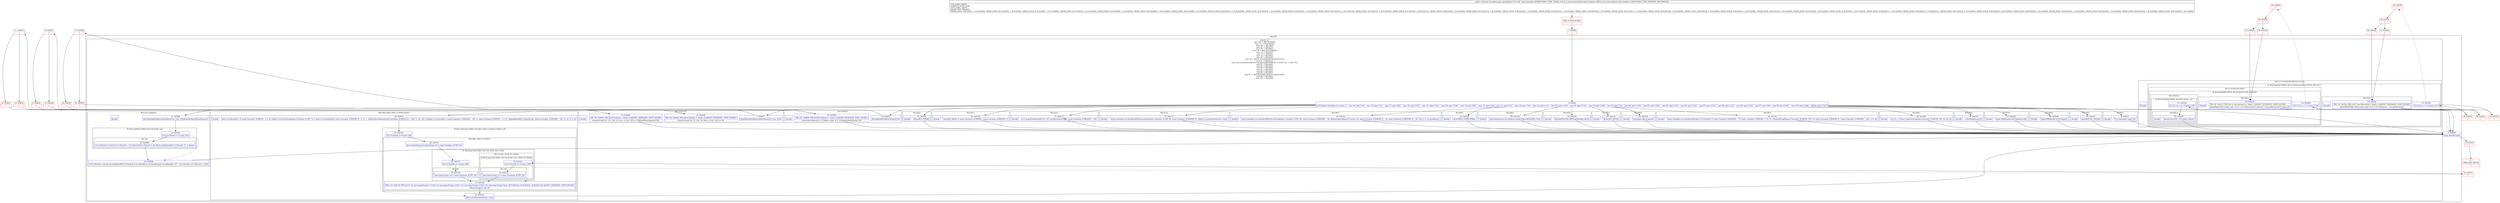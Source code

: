 digraph "CFG formain.GameRun.paint_gameRun(Ljavax\/microedition\/lcdui\/Graphics;)V" {
subgraph cluster_Region_59154185 {
label = "R(2:2|3)";
node [shape=record,color=blue];
subgraph cluster_SwitchRegion_200800385 {
label = "Switch: 22
 case -50 -> R(4:7|10|13|1)
 case -31 -> R(3:16|19|1)
 case -30 -> R(2:39|1)
 case -21 -> R(2:67|1)
 case -20 -> R(2:66|1)
 case -19 -> R(4:21|(1:23)|24|1)
 case -15 -> R(2:25|1)
 case -10 -> R(2:6|1)
 case 18 -> R(2:43|1)
 case 25 -> R(2:42|1)
 case 35 -> R(2:(1:(1:(2:62|1))(2:58|1))(2:51|1)|1)
 case 51 -> R(2:41|1)
 case com.uc.paymentsdk.util.Constants.JIFENGQUAN_G_RATIO :int -> R(2:37|1)
 case 61 -> R(2:36|1)
 case 65 -> R(2:63|1)
 case 66 -> R(2:64|1)
 case 67 -> R(2:45|1)
 case 68 -> R(2:44|1)
 case 69 -> R(2:65|1)
 case 97 -> R(4:26|(3:28|(1:30)(1:(1:34))|31)|35|1)
 case 98 -> R(2:38|1)
 case 100 -> R(2:40|1)";
node [shape=record,color=blue];
Node_2 [shape=record,label="{2\:\ 0x000a|lswitch(main.GameRun.run_state) \{l    case \-50: goto L75;l    case \-32: goto L72;l    case \-31: goto L84;l    case \-30: goto L107;l    case \-21: goto L135;l    case \-20: goto L134;l    case \-19: goto L89;l    case \-15: goto L93;l    case \-11: goto L72;l    case \-10: goto L74;l    case 18: goto L111;l    case 25: goto L110;l    case 35: goto L114;l    case 51: goto L109;l    case 52: goto L72;l    case 60: goto L105;l    case 61: goto L104;l    case 65: goto L131;l    case 66: goto L132;l    case 67: goto L113;l    case 68: goto L112;l    case 69: goto L133;l    case 97: goto L94;l    case 98: goto L106;l    case 100: goto L108;l    default: goto L72;l\}l}"];
subgraph cluster_Region_508270486 {
label = "R(4:7|10|13|1)";
node [shape=record,color=blue];
Node_7 [shape=record,label="{7\:\ 0x0017|ldrawBattleBG()ldrawSelectMenu(r14, true, 252)l}"];
Node_10 [shape=record,label="{10\:\ 0x0030|PHI: r6l  0x0030: PHI (r6v4 boolean) =  binds: [] A[DONT_GENERATE, DONT_INLINE]\l|ldrawSrcLine(r14, 15, 124, 10, false, r13.src_c[2] == 0)l}"];
Node_13 [shape=record,label="{13\:\ 0x0045|PHI: r6l  0x0045: PHI (r6v6 boolean) =  binds: [] A[DONT_GENERATE, DONT_INLINE]\l|ldrawSrcLine(r14, 131, 124, 10, true, r13.src_c[3] == 0)ldrawPlayerAppear(r14)l}"];
Node_InsnContainer_1505748810 [shape=record,label="{|lbreakl}"];
}
subgraph cluster_Region_1853248931 {
label = "R(3:16|19|1)";
node [shape=record,color=blue];
Node_16 [shape=record,label="{16\:\ 0x0054|ldrawBattleBG()ldrawPlayer(r14)l}"];
Node_19 [shape=record,label="{19\:\ 0x0060|PHI: r0l  0x0060: PHI (r0v64 boolean) =  binds: [] A[DONT_GENERATE, DONT_INLINE]\l|ldrawSelectMenu(r14, r13.battle_state != 2, 252)lpaintBattleState(r14)l}"];
Node_InsnContainer_1525783324 [shape=record,label="{|lbreakl}"];
}
subgraph cluster_Region_407130355 {
label = "R(2:39|1)";
node [shape=record,color=blue];
Node_39 [shape=record,label="{39\:\ 0x01b3|ldrawDarkScreen()l}"];
Node_InsnContainer_1055355142 [shape=record,label="{|lbreakl}"];
}
subgraph cluster_Region_1658908724 {
label = "R(2:67|1)";
node [shape=record,color=blue];
Node_67 [shape=record,label="{67\:\ 0x024f|lmain.SMSSender.i(r13).paintLevel()l}"];
Node_InsnContainer_882880015 [shape=record,label="{|lbreakl}"];
}
subgraph cluster_Region_249996199 {
label = "R(2:66|1)";
node [shape=record,color=blue];
Node_66 [shape=record,label="{66\:\ 0x0246|lmain.SMSSender.i(r13).paint()l}"];
Node_InsnContainer_185375804 [shape=record,label="{|lbreakl}"];
}
subgraph cluster_Region_1846062137 {
label = "R(4:21|(1:23)|24|1)";
node [shape=record,color=blue];
Node_21 [shape=record,label="{21\:\ 0x006b|ldrawBattleBG()ldrawSelectMenu(r14, true, 252)ldrawMyMon()ldrawEnemy()l}"];
subgraph cluster_IfRegion_657365025 {
label = "IF [B:22:0x007e] THEN: R(1:23) ELSE: null";
node [shape=record,color=blue];
Node_22 [shape=record,label="{22\:\ 0x007e|lif (r13.cThrowY \< 17) goto L91l}"];
subgraph cluster_Region_477031672 {
label = "R(1:23)";
node [shape=record,color=blue];
Node_23 [shape=record,label="{23\:\ 0x0080|lr13.cThrowS = (short) (r13.cThrowS + r13.cThrowY)lr13.cThrowY = dm.Ms.i().mathSpeedN(r13.cThrowY, 17, 2, false)l}"];
}
}
Node_24 [shape=record,label="{24\:\ 0x0098|lr13.cThrowX = dm.Ms.i().mathSpeedN(r13.cThrowX, 0, 8, false)ldm.Ui.i().drawImage(r13.imgItem[0], 377 \- r13.cThrowX, r13.cThrowS, 1 \| 32)l}"];
Node_InsnContainer_1944878645 [shape=record,label="{|lbreakl}"];
}
subgraph cluster_Region_1487830293 {
label = "R(2:25|1)";
node [shape=record,color=blue];
Node_25 [shape=record,label="{25\:\ 0x00c0|lpaintBATTLE_OVER()l}"];
Node_InsnContainer_194120113 [shape=record,label="{|lbreakl}"];
}
subgraph cluster_Region_1626357015 {
label = "R(2:6|1)";
node [shape=record,color=blue];
Node_6 [shape=record,label="{6\:\ 0x0011|lr13.map.paint_map(r14)l}"];
Node_InsnContainer_1895688938 [shape=record,label="{|lbreakl}"];
}
subgraph cluster_Region_1536190261 {
label = "R(2:43|1)";
node [shape=record,color=blue];
Node_43 [shape=record,label="{43\:\ 0x01df|ldrawBUY_ITEM()l}"];
Node_InsnContainer_1079255671 [shape=record,label="{|lbreakl}"];
}
subgraph cluster_Region_556640239 {
label = "R(2:42|1)";
node [shape=record,color=blue];
Node_42 [shape=record,label="{42\:\ 0x01d8|ldrawMY_BAG(0, 0, main.Constants_H.WIDTH_, main.Constants_H.HEIGHT_)l}"];
Node_InsnContainer_1050190746 [shape=record,label="{|lbreakl}"];
}
subgraph cluster_Region_1718211251 {
label = "R(2:(1:(1:(2:62|1))(2:58|1))(2:51|1)|1)";
node [shape=record,color=blue];
subgraph cluster_IfRegion_122622867 {
label = "IF [B:47:0x01f4] THEN: R(1:(1:(2:62|1))(2:58|1)) ELSE: R(2:51|1)";
node [shape=record,color=blue];
Node_47 [shape=record,label="{47\:\ 0x01f4|lif (r13.cur_c != 0) goto L121l}"];
subgraph cluster_Region_1267846730 {
label = "R(1:(1:(2:62|1))(2:58|1))";
node [shape=record,color=blue];
subgraph cluster_IfRegion_812527825 {
label = "IF [B:54:0x0208] THEN: R(1:(2:62|1)) ELSE: R(2:58|1)";
node [shape=record,color=blue];
Node_54 [shape=record,label="{54\:\ 0x0208|lif (r13.cur_c != 1) goto L128l}"];
subgraph cluster_Region_406487077 {
label = "R(1:(2:62|1))";
node [shape=record,color=blue];
subgraph cluster_IfRegion_1729547066 {
label = "IF [B:61:0x0224] THEN: R(2:62|1) ELSE: null";
node [shape=record,color=blue];
Node_61 [shape=record,label="{61\:\ 0x0224|lif (r13.cur_c == 2) goto L130l}"];
subgraph cluster_Region_573618700 {
label = "R(2:62|1)";
node [shape=record,color=blue];
Node_62 [shape=record,label="{62\:\ 0x0226|ldrawEvolveUI(1, r13.selecty, false)l}"];
Node_InsnContainer_1671036451 [shape=record,label="{|lbreakl}"];
}
}
}
subgraph cluster_Region_804155869 {
label = "R(2:58|1)";
node [shape=record,color=blue];
Node_58 [shape=record,label="{58\:\ 0x0215|PHI: r0l  0x0215: PHI (r0v12 dm.Monster) =  binds: [] A[DONT_GENERATE, DONT_INLINE]\l|ldrawMagicUI(r13.mini_state == 6 ? r13.cMonsters[r13.selecty] : r13.myMonsters[r13.selecty])l}"];
Node_InsnContainer_2121281537 [shape=record,label="{|lbreakl}"];
}
}
}
subgraph cluster_Region_1505166617 {
label = "R(2:51|1)";
node [shape=record,color=blue];
Node_51 [shape=record,label="{51\:\ 0x01fd|PHI: r0l  0x01fd: PHI (r0v17 dm.Monster[]) =  binds: [] A[DONT_GENERATE, DONT_INLINE]\l|ldrawMONSTER_UI(r13.mini_state == 6 ? r13.cMonsters : r13.myMonsters)l}"];
Node_InsnContainer_1978892522 [shape=record,label="{|lbreakl}"];
}
}
Node_InsnContainer_693073680 [shape=record,label="{|lbreakl}"];
}
subgraph cluster_Region_1447078400 {
label = "R(2:41|1)";
node [shape=record,color=blue];
Node_41 [shape=record,label="{41\:\ 0x01c5|lr13.map.drawBlackSRC(r14, 30, true)ldrawZero(\"结束\", main.Constants_H.HEIGHT_ \- 10)l}"];
Node_InsnContainer_926872092 [shape=record,label="{|lbreakl}"];
}
subgraph cluster_Region_1579401409 {
label = "R(2:37|1)";
node [shape=record,color=blue];
Node_37 [shape=record,label="{37\:\ 0x0174|lmain.GameRun.mc.drawRectBG()lshowString(main.Constants_H.TXT_59, main.Constants_H.HEIGHT_H_, 0)ldm.Ui.i().drawYesNo(true, true)l}"];
Node_InsnContainer_201772002 [shape=record,label="{|lbreakl}"];
}
subgraph cluster_Region_1598382280 {
label = "R(2:36|1)";
node [shape=record,color=blue];
Node_36 [shape=record,label="{36\:\ 0x014f|lmain.GameRun.mc.drawRectBG()lshowString(main.Constants_H.TXT_60, main.Constants_H.HEIGHT_ \- 50, 0)ldrawSelectMenu(r13.action_str, main.Constants_H.WIDTH_H_ \- 50, main.Constants_H.HEIGHT_H_ \- 50, 100, 2, 0, r13.popMenu)l}"];
Node_InsnContainer_531351342 [shape=record,label="{|lbreakl}"];
}
subgraph cluster_Region_1607350738 {
label = "R(2:63|1)";
node [shape=record,color=blue];
Node_63 [shape=record,label="{63\:\ 0x022f|ldrawVIEW_COMPUTER()l}"];
Node_InsnContainer_1697488914 [shape=record,label="{|lbreakl}"];
}
subgraph cluster_Region_295358303 {
label = "R(2:64|1)";
node [shape=record,color=blue];
Node_64 [shape=record,label="{64\:\ 0x0234|ldrawNidus(javax.microedition.media.Player.REALIZED, 225)l}"];
Node_InsnContainer_1355413749 [shape=record,label="{|lbreakl}"];
}
subgraph cluster_Region_2120702871 {
label = "R(2:45|1)";
node [shape=record,color=blue];
Node_45 [shape=record,label="{45\:\ 0x01e9|ldrawMONSTER_INFO(getMonInfo_dir())l}"];
Node_InsnContainer_1984059769 [shape=record,label="{|lbreakl}"];
}
subgraph cluster_Region_837128409 {
label = "R(2:44|1)";
node [shape=record,color=blue];
Node_44 [shape=record,label="{44\:\ 0x01e4|ldrawLIST_INFO()l}"];
Node_InsnContainer_787798080 [shape=record,label="{|lbreakl}"];
}
subgraph cluster_Region_1787532778 {
label = "R(2:65|1)";
node [shape=record,color=blue];
Node_65 [shape=record,label="{65\:\ 0x023d|lminigame.Mg.i().paint()l}"];
Node_InsnContainer_249987155 [shape=record,label="{|lbreakl}"];
}
subgraph cluster_Region_320383502 {
label = "R(4:26|(3:28|(1:30)(1:(1:34))|31)|35|1)";
node [shape=record,color=blue];
Node_26 [shape=record,label="{26\:\ 0x00c5|ldm.Ui.i().drawK0(\-2, 0, main.Constants_H.WIDTH_ + 4, 33, 0)ldm.Ui.i().drawString(main.Constants_H.TXT_74 + ((int) r13.rmsOther[3]), main.Constants_H.WIDTH_H_, 2, 17, 1, 2)ldrawPauseMenu((main.Constants_H.WIDTH_H_ \- 100) \- 5, 45, 210, 235)ldm.Ui.i().drawK0(\-2, (main.Constants_H.HEIGHT_ \- 25) \- 8, main.Constants_H.WIDTH_ + 4, 33, 0)lgogoWordM(r13.gogoString, (main.Constants_H.HEIGHT_ \- 25) \- 6, 16, 3, 0, 2)l}"];
subgraph cluster_IfRegion_455493365 {
label = "IF [B:27:0x012b] THEN: R(3:28|(1:30)(1:(1:34))|31) ELSE: null";
node [shape=record,color=blue];
Node_27 [shape=record,label="{27\:\ 0x012b|lif (r13.buyOk != 0) goto L96l}"];
subgraph cluster_Region_51798151 {
label = "R(3:28|(1:30)(1:(1:34))|31)";
node [shape=record,color=blue];
Node_28 [shape=record,label="{28\:\ 0x012d|ljava.lang.String java.lang.String r12 = main.Constants_H.TXT_31l}"];
subgraph cluster_IfRegion_758424766 {
label = "IF [B:29:0x0132] THEN: R(1:30) ELSE: R(1:(1:34))";
node [shape=record,color=blue];
Node_29 [shape=record,label="{29\:\ 0x0132|lif (r13.buyOk == 2) goto L98l}"];
subgraph cluster_Region_225750723 {
label = "R(1:30)";
node [shape=record,color=blue];
Node_30 [shape=record,label="{30\:\ 0x0134|ljava.lang.String r12 = main.Constants_H.TXT_32l}"];
}
subgraph cluster_Region_392846675 {
label = "R(1:(1:34)) | ELSE_IF_CHAIN\l";
node [shape=record,color=blue];
subgraph cluster_IfRegion_1106566506 {
label = "IF [B:33:0x014a] THEN: R(1:34) ELSE: null | ELSE_IF_CHAIN\l";
node [shape=record,color=blue];
Node_33 [shape=record,label="{33\:\ 0x014a|lif (r13.buyOk == 3) goto L103l}"];
subgraph cluster_Region_1194891618 {
label = "R(1:34)";
node [shape=record,color=blue];
Node_34 [shape=record,label="{34\:\ 0x014c|ljava.lang.String r12 = main.Constants_H.TXT_33l}"];
}
}
}
}
Node_31 [shape=record,label="{31\:\ 0x0136|PHI: r12l  0x0136: PHI (r12v2 'str' java.lang.String) = (r12v0 'str' java.lang.String), (r12v1 'str' java.lang.String), (r12v3 'str' java.lang.String) binds: [B:33:0x014a, B:34:0x014c, B:30:0x0134] A[DONT_GENERATE, DONT_INLINE]\l|lshowString(r12, 60, 0)l}"];
}
}
Node_35 [shape=record,label="{35\:\ 0x013c|ldm.Ui.i().drawYesNo(true, true)l}"];
Node_InsnContainer_1758210639 [shape=record,label="{|lbreakl}"];
}
subgraph cluster_Region_1616208572 {
label = "R(2:38|1)";
node [shape=record,color=blue];
Node_38 [shape=record,label="{38\:\ 0x018a|lmain.GameRun.mc.drawRectBG()ldm.Ui.i().drawK1(\-5, main.Constants_H.HEIGHT_ \- 75, main.Constants_H.WIDTH_ + 10, 75, 3)lshowStringM(main.Constants_H.PAUSE_TXT_19, main.Constants_H.WIDTH_H_, (main.Constants_H.HEIGHT_ \- 50) \- 2, 9, 3)l}"];
Node_InsnContainer_621820704 [shape=record,label="{|lbreakl}"];
}
subgraph cluster_Region_1122544997 {
label = "R(2:40|1)";
node [shape=record,color=blue];
Node_40 [shape=record,label="{40\:\ 0x01b8|lr13.b_c = (byte) 1lshowString(main.Constants_H.PAUSE_TXT_20, 20, 0)l}"];
Node_InsnContainer_1266645285 [shape=record,label="{|lbreakl}"];
}
}
Node_3 [shape=record,label="{3\:\ 0x000d|lmap_flashString()l}"];
}
Node_0 [shape=record,color=red,label="{0\:\ ?|MTH_ENTER_BLOCK\l|l}"];
Node_1 [shape=record,color=red,label="{1\:\ 0x0000|l}"];
Node_4 [shape=record,color=red,label="{4\:\ 0x0010|l}"];
Node_5 [shape=record,color=red,label="{5\:\ ?|MTH_EXIT_BLOCK\l|l}"];
Node_8 [shape=record,color=red,label="{8\:\ 0x002c|l}"];
Node_9 [shape=record,color=red,label="{9\:\ 0x002e|l}"];
Node_11 [shape=record,color=red,label="{11\:\ 0x0041|l}"];
Node_12 [shape=record,color=red,label="{12\:\ 0x0043|l}"];
Node_14 [shape=record,color=red,label="{14\:\ 0x0051|l}"];
Node_15 [shape=record,color=red,label="{15\:\ 0x004e|l}"];
Node_17 [shape=record,color=red,label="{17\:\ 0x005d|l}"];
Node_18 [shape=record,color=red,label="{18\:\ 0x005f|l}"];
Node_20 [shape=record,color=red,label="{20\:\ 0x0069|l}"];
Node_32 [shape=record,color=red,label="{32\:\ 0x0147|l}"];
Node_46 [shape=record,color=red,label="{46\:\ 0x01f2|l}"];
Node_48 [shape=record,color=red,label="{48\:\ 0x01f6|l}"];
Node_49 [shape=record,color=red,label="{49\:\ 0x01f9|l}"];
Node_50 [shape=record,color=red,label="{50\:\ 0x01fb|l}"];
Node_52 [shape=record,color=red,label="{52\:\ 0x0202|l}"];
Node_53 [shape=record,color=red,label="{53\:\ 0x0205|l}"];
Node_55 [shape=record,color=red,label="{55\:\ 0x020a|l}"];
Node_56 [shape=record,color=red,label="{56\:\ 0x020d|l}"];
Node_57 [shape=record,color=red,label="{57\:\ 0x020f|l}"];
Node_59 [shape=record,color=red,label="{59\:\ 0x021a|l}"];
Node_60 [shape=record,color=red,label="{60\:\ 0x0221|l}"];
MethodNode[shape=record,label="{public void main.GameRun.paint_gameRun((r13v0 'this' main.GameRun A[IMMUTABLE_TYPE, THIS]), (r14v0 'g' javax.microedition.lcdui.Graphics A[D('g' javax.microedition.lcdui.Graphics), IMMUTABLE_TYPE, METHOD_ARGUMENT]))  | USE_LINES_HINTS\lCOMPUTE_POST_DOM\lTYPE_VARS: EMPTY\lINLINE_NOT_NEEDED\lCROSS_EDGE: B:6:0x0011 \-\> B:3:0x000d, CROSS_EDGE: B:13:0x0045 \-\> B:3:0x000d, CROSS_EDGE: B:14:0x0051 \-\> B:13:0x0045, CROSS_EDGE: B:15:0x004e \-\> B:10:0x0030, CROSS_EDGE: B:19:0x0060 \-\> B:3:0x000d, CROSS_EDGE: B:20:0x0069 \-\> B:19:0x0060, CROSS_EDGE: B:24:0x0098 \-\> B:3:0x000d, CROSS_EDGE: B:22:0x007e \-\> B:24:0x0098, CROSS_EDGE: B:25:0x00c0 \-\> B:3:0x000d, CROSS_EDGE: B:35:0x013c \-\> B:3:0x000d, CROSS_EDGE: B:33:0x014a \-\> B:31:0x0136, CROSS_EDGE: B:34:0x014c \-\> B:31:0x0136, CROSS_EDGE: B:27:0x012b \-\> B:35:0x013c, CROSS_EDGE: B:36:0x014f \-\> B:3:0x000d, CROSS_EDGE: B:37:0x0174 \-\> B:3:0x000d, CROSS_EDGE: B:38:0x018a \-\> B:3:0x000d, CROSS_EDGE: B:39:0x01b3 \-\> B:3:0x000d, CROSS_EDGE: B:40:0x01b8 \-\> B:3:0x000d, CROSS_EDGE: B:41:0x01c5 \-\> B:3:0x000d, CROSS_EDGE: B:42:0x01d8 \-\> B:3:0x000d, CROSS_EDGE: B:43:0x01df \-\> B:3:0x000d, CROSS_EDGE: B:44:0x01e4 \-\> B:3:0x000d, CROSS_EDGE: B:45:0x01e9 \-\> B:3:0x000d, CROSS_EDGE: B:51:0x01fd \-\> B:3:0x000d, CROSS_EDGE: B:52:0x0202 \-\> B:51:0x01fd, CROSS_EDGE: B:58:0x0215 \-\> B:3:0x000d, CROSS_EDGE: B:59:0x021a \-\> B:58:0x0215, CROSS_EDGE: B:61:0x0224 \-\> B:3:0x000d, CROSS_EDGE: B:62:0x0226 \-\> B:3:0x000d, CROSS_EDGE: B:63:0x022f \-\> B:3:0x000d, CROSS_EDGE: B:64:0x0234 \-\> B:3:0x000d, CROSS_EDGE: B:65:0x023d \-\> B:3:0x000d, CROSS_EDGE: B:66:0x0246 \-\> B:3:0x000d, CROSS_EDGE: B:67:0x024f \-\> B:3:0x000d\l}"];
MethodNode -> Node_0;
Node_2 -> Node_3;
Node_2 -> Node_6;
Node_2 -> Node_7;
Node_2 -> Node_16;
Node_2 -> Node_21;
Node_2 -> Node_25;
Node_2 -> Node_26;
Node_2 -> Node_36;
Node_2 -> Node_37;
Node_2 -> Node_38;
Node_2 -> Node_39;
Node_2 -> Node_40;
Node_2 -> Node_41;
Node_2 -> Node_42;
Node_2 -> Node_43;
Node_2 -> Node_44;
Node_2 -> Node_45;
Node_2 -> Node_46;
Node_2 -> Node_63;
Node_2 -> Node_64;
Node_2 -> Node_65;
Node_2 -> Node_66;
Node_2 -> Node_67;
Node_7 -> Node_8;
Node_10 -> Node_11;
Node_13 -> Node_3;
Node_16 -> Node_17;
Node_19 -> Node_3;
Node_39 -> Node_3;
Node_67 -> Node_3;
Node_66 -> Node_3;
Node_21 -> Node_22;
Node_22 -> Node_23;
Node_22 -> Node_24[style=dashed];
Node_23 -> Node_24;
Node_24 -> Node_3;
Node_25 -> Node_3;
Node_6 -> Node_3;
Node_43 -> Node_3;
Node_42 -> Node_3;
Node_47 -> Node_48[style=dashed];
Node_47 -> Node_53;
Node_54 -> Node_55[style=dashed];
Node_54 -> Node_60;
Node_61 -> Node_3[style=dashed];
Node_61 -> Node_62;
Node_62 -> Node_3;
Node_58 -> Node_3;
Node_51 -> Node_3;
Node_41 -> Node_3;
Node_37 -> Node_3;
Node_36 -> Node_3;
Node_63 -> Node_3;
Node_64 -> Node_3;
Node_45 -> Node_3;
Node_44 -> Node_3;
Node_65 -> Node_3;
Node_26 -> Node_27;
Node_27 -> Node_28;
Node_27 -> Node_35[style=dashed];
Node_28 -> Node_29;
Node_29 -> Node_30;
Node_29 -> Node_32[style=dashed];
Node_30 -> Node_31;
Node_33 -> Node_31[style=dashed];
Node_33 -> Node_34;
Node_34 -> Node_31;
Node_31 -> Node_35;
Node_35 -> Node_3;
Node_38 -> Node_3;
Node_40 -> Node_3;
Node_3 -> Node_4;
Node_0 -> Node_1;
Node_1 -> Node_2;
Node_4 -> Node_5;
Node_8 -> Node_9;
Node_8 -> Node_15;
Node_9 -> Node_10;
Node_11 -> Node_12;
Node_11 -> Node_14;
Node_12 -> Node_13;
Node_14 -> Node_13;
Node_15 -> Node_10;
Node_17 -> Node_18;
Node_17 -> Node_20;
Node_18 -> Node_19;
Node_20 -> Node_19;
Node_32 -> Node_33;
Node_46 -> Node_47;
Node_48 -> Node_49;
Node_49 -> Node_50;
Node_49 -> Node_52;
Node_50 -> Node_51;
Node_52 -> Node_51;
Node_53 -> Node_54;
Node_55 -> Node_56;
Node_56 -> Node_57;
Node_56 -> Node_59;
Node_57 -> Node_58;
Node_59 -> Node_58;
Node_60 -> Node_61;
}

